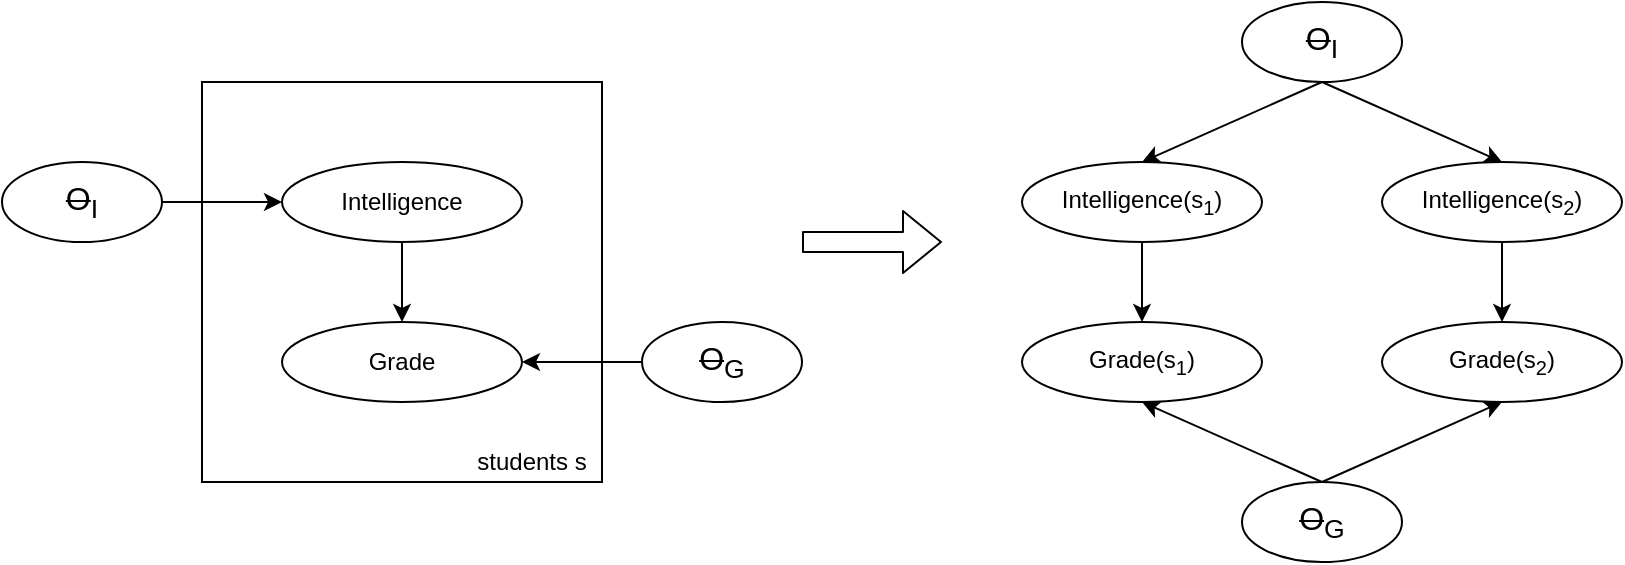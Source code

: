 <mxfile version="13.6.2" type="device"><diagram id="39iWmCuUTwwB4Z063reb" name="Page-1"><mxGraphModel dx="1350" dy="816" grid="1" gridSize="10" guides="1" tooltips="1" connect="1" arrows="1" fold="1" page="1" pageScale="1" pageWidth="850" pageHeight="1100" math="0" shadow="0"><root><mxCell id="0"/><mxCell id="1" parent="0"/><mxCell id="Q0l-vQbbtUROpZR-p6Ky-1" value="" style="rounded=0;whiteSpace=wrap;html=1;" parent="1" vertex="1"><mxGeometry x="100" y="120" width="200" height="200" as="geometry"/></mxCell><mxCell id="Q0l-vQbbtUROpZR-p6Ky-2" value="Intelligence" style="ellipse;whiteSpace=wrap;html=1;" parent="1" vertex="1"><mxGeometry x="140" y="160" width="120" height="40" as="geometry"/></mxCell><mxCell id="Q0l-vQbbtUROpZR-p6Ky-3" value="Grade" style="ellipse;whiteSpace=wrap;html=1;" parent="1" vertex="1"><mxGeometry x="140" y="240" width="120" height="40" as="geometry"/></mxCell><mxCell id="Q0l-vQbbtUROpZR-p6Ky-4" value="students s" style="text;html=1;strokeColor=none;fillColor=none;align=center;verticalAlign=middle;whiteSpace=wrap;rounded=0;" parent="1" vertex="1"><mxGeometry x="230" y="300" width="70" height="20" as="geometry"/></mxCell><mxCell id="Q0l-vQbbtUROpZR-p6Ky-7" value="" style="endArrow=classic;html=1;exitX=0.5;exitY=1;exitDx=0;exitDy=0;entryX=0.5;entryY=0;entryDx=0;entryDy=0;" parent="1" source="Q0l-vQbbtUROpZR-p6Ky-2" target="Q0l-vQbbtUROpZR-p6Ky-3" edge="1"><mxGeometry width="50" height="50" relative="1" as="geometry"><mxPoint x="260" y="440" as="sourcePoint"/><mxPoint x="310" y="390" as="targetPoint"/></mxGeometry></mxCell><mxCell id="Q0l-vQbbtUROpZR-p6Ky-10" value="" style="shape=flexArrow;endArrow=classic;html=1;" parent="1" edge="1"><mxGeometry width="50" height="50" relative="1" as="geometry"><mxPoint x="400" y="200" as="sourcePoint"/><mxPoint x="470" y="200" as="targetPoint"/></mxGeometry></mxCell><mxCell id="Q0l-vQbbtUROpZR-p6Ky-11" value="Intelligence(s&lt;sub&gt;1&lt;/sub&gt;)" style="ellipse;whiteSpace=wrap;html=1;" parent="1" vertex="1"><mxGeometry x="510" y="160" width="120" height="40" as="geometry"/></mxCell><mxCell id="Q0l-vQbbtUROpZR-p6Ky-12" value="Intelligence(s&lt;sub&gt;2&lt;/sub&gt;)" style="ellipse;whiteSpace=wrap;html=1;" parent="1" vertex="1"><mxGeometry x="690" y="160" width="120" height="40" as="geometry"/></mxCell><mxCell id="Q0l-vQbbtUROpZR-p6Ky-13" value="Grade(s&lt;sub&gt;1&lt;/sub&gt;)" style="ellipse;whiteSpace=wrap;html=1;" parent="1" vertex="1"><mxGeometry x="510" y="240" width="120" height="40" as="geometry"/></mxCell><mxCell id="Q0l-vQbbtUROpZR-p6Ky-14" value="Grade(s&lt;sub&gt;2&lt;/sub&gt;)" style="ellipse;whiteSpace=wrap;html=1;" parent="1" vertex="1"><mxGeometry x="690" y="240" width="120" height="40" as="geometry"/></mxCell><mxCell id="Q0l-vQbbtUROpZR-p6Ky-15" value="&lt;font style=&quot;font-size: 16px&quot;&gt;&lt;strike&gt;O&lt;/strike&gt;&lt;sub&gt;I&lt;/sub&gt;&lt;/font&gt;" style="ellipse;whiteSpace=wrap;html=1;" parent="1" vertex="1"><mxGeometry x="620" y="80" width="80" height="40" as="geometry"/></mxCell><mxCell id="Q0l-vQbbtUROpZR-p6Ky-16" value="&lt;span style=&quot;font-size: 16px&quot;&gt;&lt;strike&gt;O&lt;/strike&gt;&lt;sub&gt;G&lt;/sub&gt;&lt;/span&gt;" style="ellipse;whiteSpace=wrap;html=1;" parent="1" vertex="1"><mxGeometry x="620" y="320" width="80" height="40" as="geometry"/></mxCell><mxCell id="Q0l-vQbbtUROpZR-p6Ky-17" value="" style="endArrow=classic;html=1;exitX=0.5;exitY=1;exitDx=0;exitDy=0;entryX=0.5;entryY=0;entryDx=0;entryDy=0;" parent="1" source="Q0l-vQbbtUROpZR-p6Ky-11" target="Q0l-vQbbtUROpZR-p6Ky-13" edge="1"><mxGeometry width="50" height="50" relative="1" as="geometry"><mxPoint x="400" y="440" as="sourcePoint"/><mxPoint x="450" y="390" as="targetPoint"/></mxGeometry></mxCell><mxCell id="Q0l-vQbbtUROpZR-p6Ky-18" value="" style="endArrow=classic;html=1;exitX=0.5;exitY=1;exitDx=0;exitDy=0;entryX=0.5;entryY=0;entryDx=0;entryDy=0;" parent="1" source="Q0l-vQbbtUROpZR-p6Ky-12" target="Q0l-vQbbtUROpZR-p6Ky-14" edge="1"><mxGeometry width="50" height="50" relative="1" as="geometry"><mxPoint x="400" y="440" as="sourcePoint"/><mxPoint x="450" y="390" as="targetPoint"/></mxGeometry></mxCell><mxCell id="Q0l-vQbbtUROpZR-p6Ky-19" value="" style="endArrow=classic;html=1;exitX=0.5;exitY=1;exitDx=0;exitDy=0;entryX=0.5;entryY=0;entryDx=0;entryDy=0;" parent="1" source="Q0l-vQbbtUROpZR-p6Ky-15" target="Q0l-vQbbtUROpZR-p6Ky-11" edge="1"><mxGeometry width="50" height="50" relative="1" as="geometry"><mxPoint x="400" y="440" as="sourcePoint"/><mxPoint x="450" y="390" as="targetPoint"/></mxGeometry></mxCell><mxCell id="Q0l-vQbbtUROpZR-p6Ky-20" value="" style="endArrow=classic;html=1;exitX=0.5;exitY=1;exitDx=0;exitDy=0;entryX=0.5;entryY=0;entryDx=0;entryDy=0;" parent="1" source="Q0l-vQbbtUROpZR-p6Ky-15" target="Q0l-vQbbtUROpZR-p6Ky-12" edge="1"><mxGeometry width="50" height="50" relative="1" as="geometry"><mxPoint x="400" y="440" as="sourcePoint"/><mxPoint x="450" y="390" as="targetPoint"/></mxGeometry></mxCell><mxCell id="Q0l-vQbbtUROpZR-p6Ky-21" value="" style="endArrow=classic;html=1;entryX=0.5;entryY=1;entryDx=0;entryDy=0;exitX=0.5;exitY=0;exitDx=0;exitDy=0;" parent="1" source="Q0l-vQbbtUROpZR-p6Ky-16" target="Q0l-vQbbtUROpZR-p6Ky-13" edge="1"><mxGeometry width="50" height="50" relative="1" as="geometry"><mxPoint x="400" y="440" as="sourcePoint"/><mxPoint x="450" y="390" as="targetPoint"/></mxGeometry></mxCell><mxCell id="Q0l-vQbbtUROpZR-p6Ky-22" value="" style="endArrow=classic;html=1;entryX=0.5;entryY=1;entryDx=0;entryDy=0;exitX=0.5;exitY=0;exitDx=0;exitDy=0;" parent="1" source="Q0l-vQbbtUROpZR-p6Ky-16" target="Q0l-vQbbtUROpZR-p6Ky-14" edge="1"><mxGeometry width="50" height="50" relative="1" as="geometry"><mxPoint x="400" y="440" as="sourcePoint"/><mxPoint x="450" y="390" as="targetPoint"/></mxGeometry></mxCell><mxCell id="GLuxcJO65UxZDQEW7e2Z-1" value="&lt;font style=&quot;font-size: 16px&quot;&gt;&lt;strike&gt;O&lt;/strike&gt;&lt;sub&gt;I&lt;/sub&gt;&lt;/font&gt;" style="ellipse;whiteSpace=wrap;html=1;" vertex="1" parent="1"><mxGeometry y="160" width="80" height="40" as="geometry"/></mxCell><mxCell id="GLuxcJO65UxZDQEW7e2Z-3" value="&lt;span style=&quot;font-size: 16px&quot;&gt;&lt;strike&gt;O&lt;/strike&gt;&lt;sub&gt;G&lt;/sub&gt;&lt;/span&gt;" style="ellipse;whiteSpace=wrap;html=1;" vertex="1" parent="1"><mxGeometry x="320" y="240" width="80" height="40" as="geometry"/></mxCell><mxCell id="GLuxcJO65UxZDQEW7e2Z-4" value="" style="endArrow=classic;html=1;exitX=1;exitY=0.5;exitDx=0;exitDy=0;entryX=0;entryY=0.5;entryDx=0;entryDy=0;" edge="1" parent="1" source="GLuxcJO65UxZDQEW7e2Z-1" target="Q0l-vQbbtUROpZR-p6Ky-2"><mxGeometry width="50" height="50" relative="1" as="geometry"><mxPoint x="400" y="440" as="sourcePoint"/><mxPoint x="450" y="390" as="targetPoint"/></mxGeometry></mxCell><mxCell id="GLuxcJO65UxZDQEW7e2Z-5" value="" style="endArrow=classic;html=1;exitX=0;exitY=0.5;exitDx=0;exitDy=0;entryX=1;entryY=0.5;entryDx=0;entryDy=0;" edge="1" parent="1" source="GLuxcJO65UxZDQEW7e2Z-3" target="Q0l-vQbbtUROpZR-p6Ky-3"><mxGeometry width="50" height="50" relative="1" as="geometry"><mxPoint x="400" y="440" as="sourcePoint"/><mxPoint x="450" y="390" as="targetPoint"/></mxGeometry></mxCell></root></mxGraphModel></diagram></mxfile>